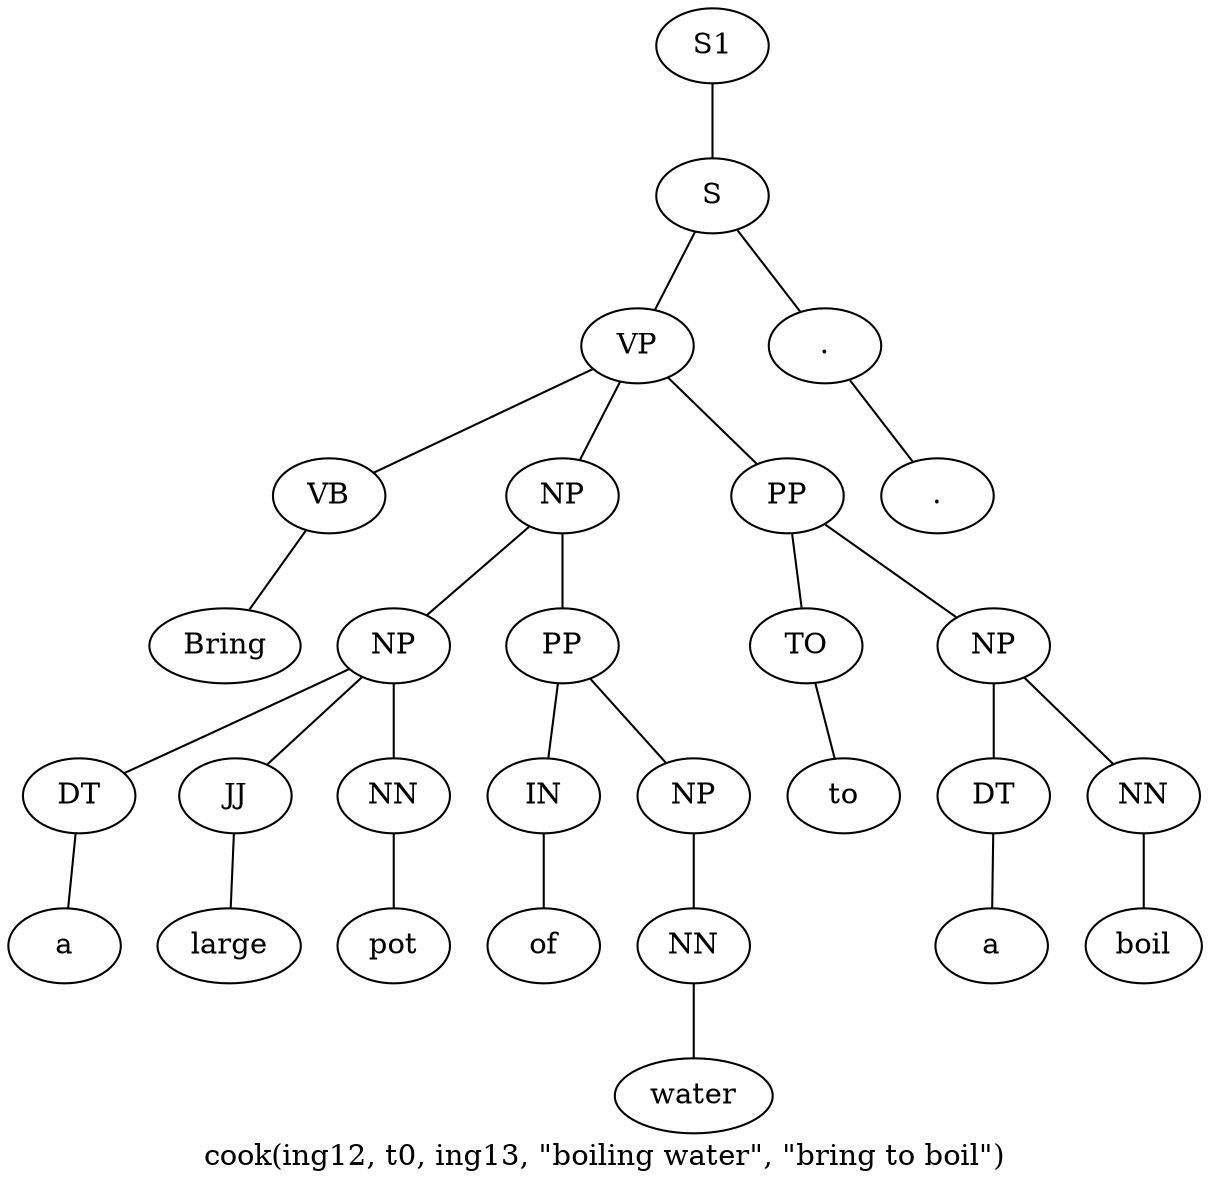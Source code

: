 graph SyntaxGraph {
	label = "cook(ing12, t0, ing13, \"boiling water\", \"bring to boil\")";
	Node0 [label="S1"];
	Node1 [label="S"];
	Node2 [label="VP"];
	Node3 [label="VB"];
	Node4 [label="Bring"];
	Node5 [label="NP"];
	Node6 [label="NP"];
	Node7 [label="DT"];
	Node8 [label="a"];
	Node9 [label="JJ"];
	Node10 [label="large"];
	Node11 [label="NN"];
	Node12 [label="pot"];
	Node13 [label="PP"];
	Node14 [label="IN"];
	Node15 [label="of"];
	Node16 [label="NP"];
	Node17 [label="NN"];
	Node18 [label="water"];
	Node19 [label="PP"];
	Node20 [label="TO"];
	Node21 [label="to"];
	Node22 [label="NP"];
	Node23 [label="DT"];
	Node24 [label="a"];
	Node25 [label="NN"];
	Node26 [label="boil"];
	Node27 [label="."];
	Node28 [label="."];

	Node0 -- Node1;
	Node1 -- Node2;
	Node1 -- Node27;
	Node2 -- Node3;
	Node2 -- Node5;
	Node2 -- Node19;
	Node3 -- Node4;
	Node5 -- Node6;
	Node5 -- Node13;
	Node6 -- Node7;
	Node6 -- Node9;
	Node6 -- Node11;
	Node7 -- Node8;
	Node9 -- Node10;
	Node11 -- Node12;
	Node13 -- Node14;
	Node13 -- Node16;
	Node14 -- Node15;
	Node16 -- Node17;
	Node17 -- Node18;
	Node19 -- Node20;
	Node19 -- Node22;
	Node20 -- Node21;
	Node22 -- Node23;
	Node22 -- Node25;
	Node23 -- Node24;
	Node25 -- Node26;
	Node27 -- Node28;
}